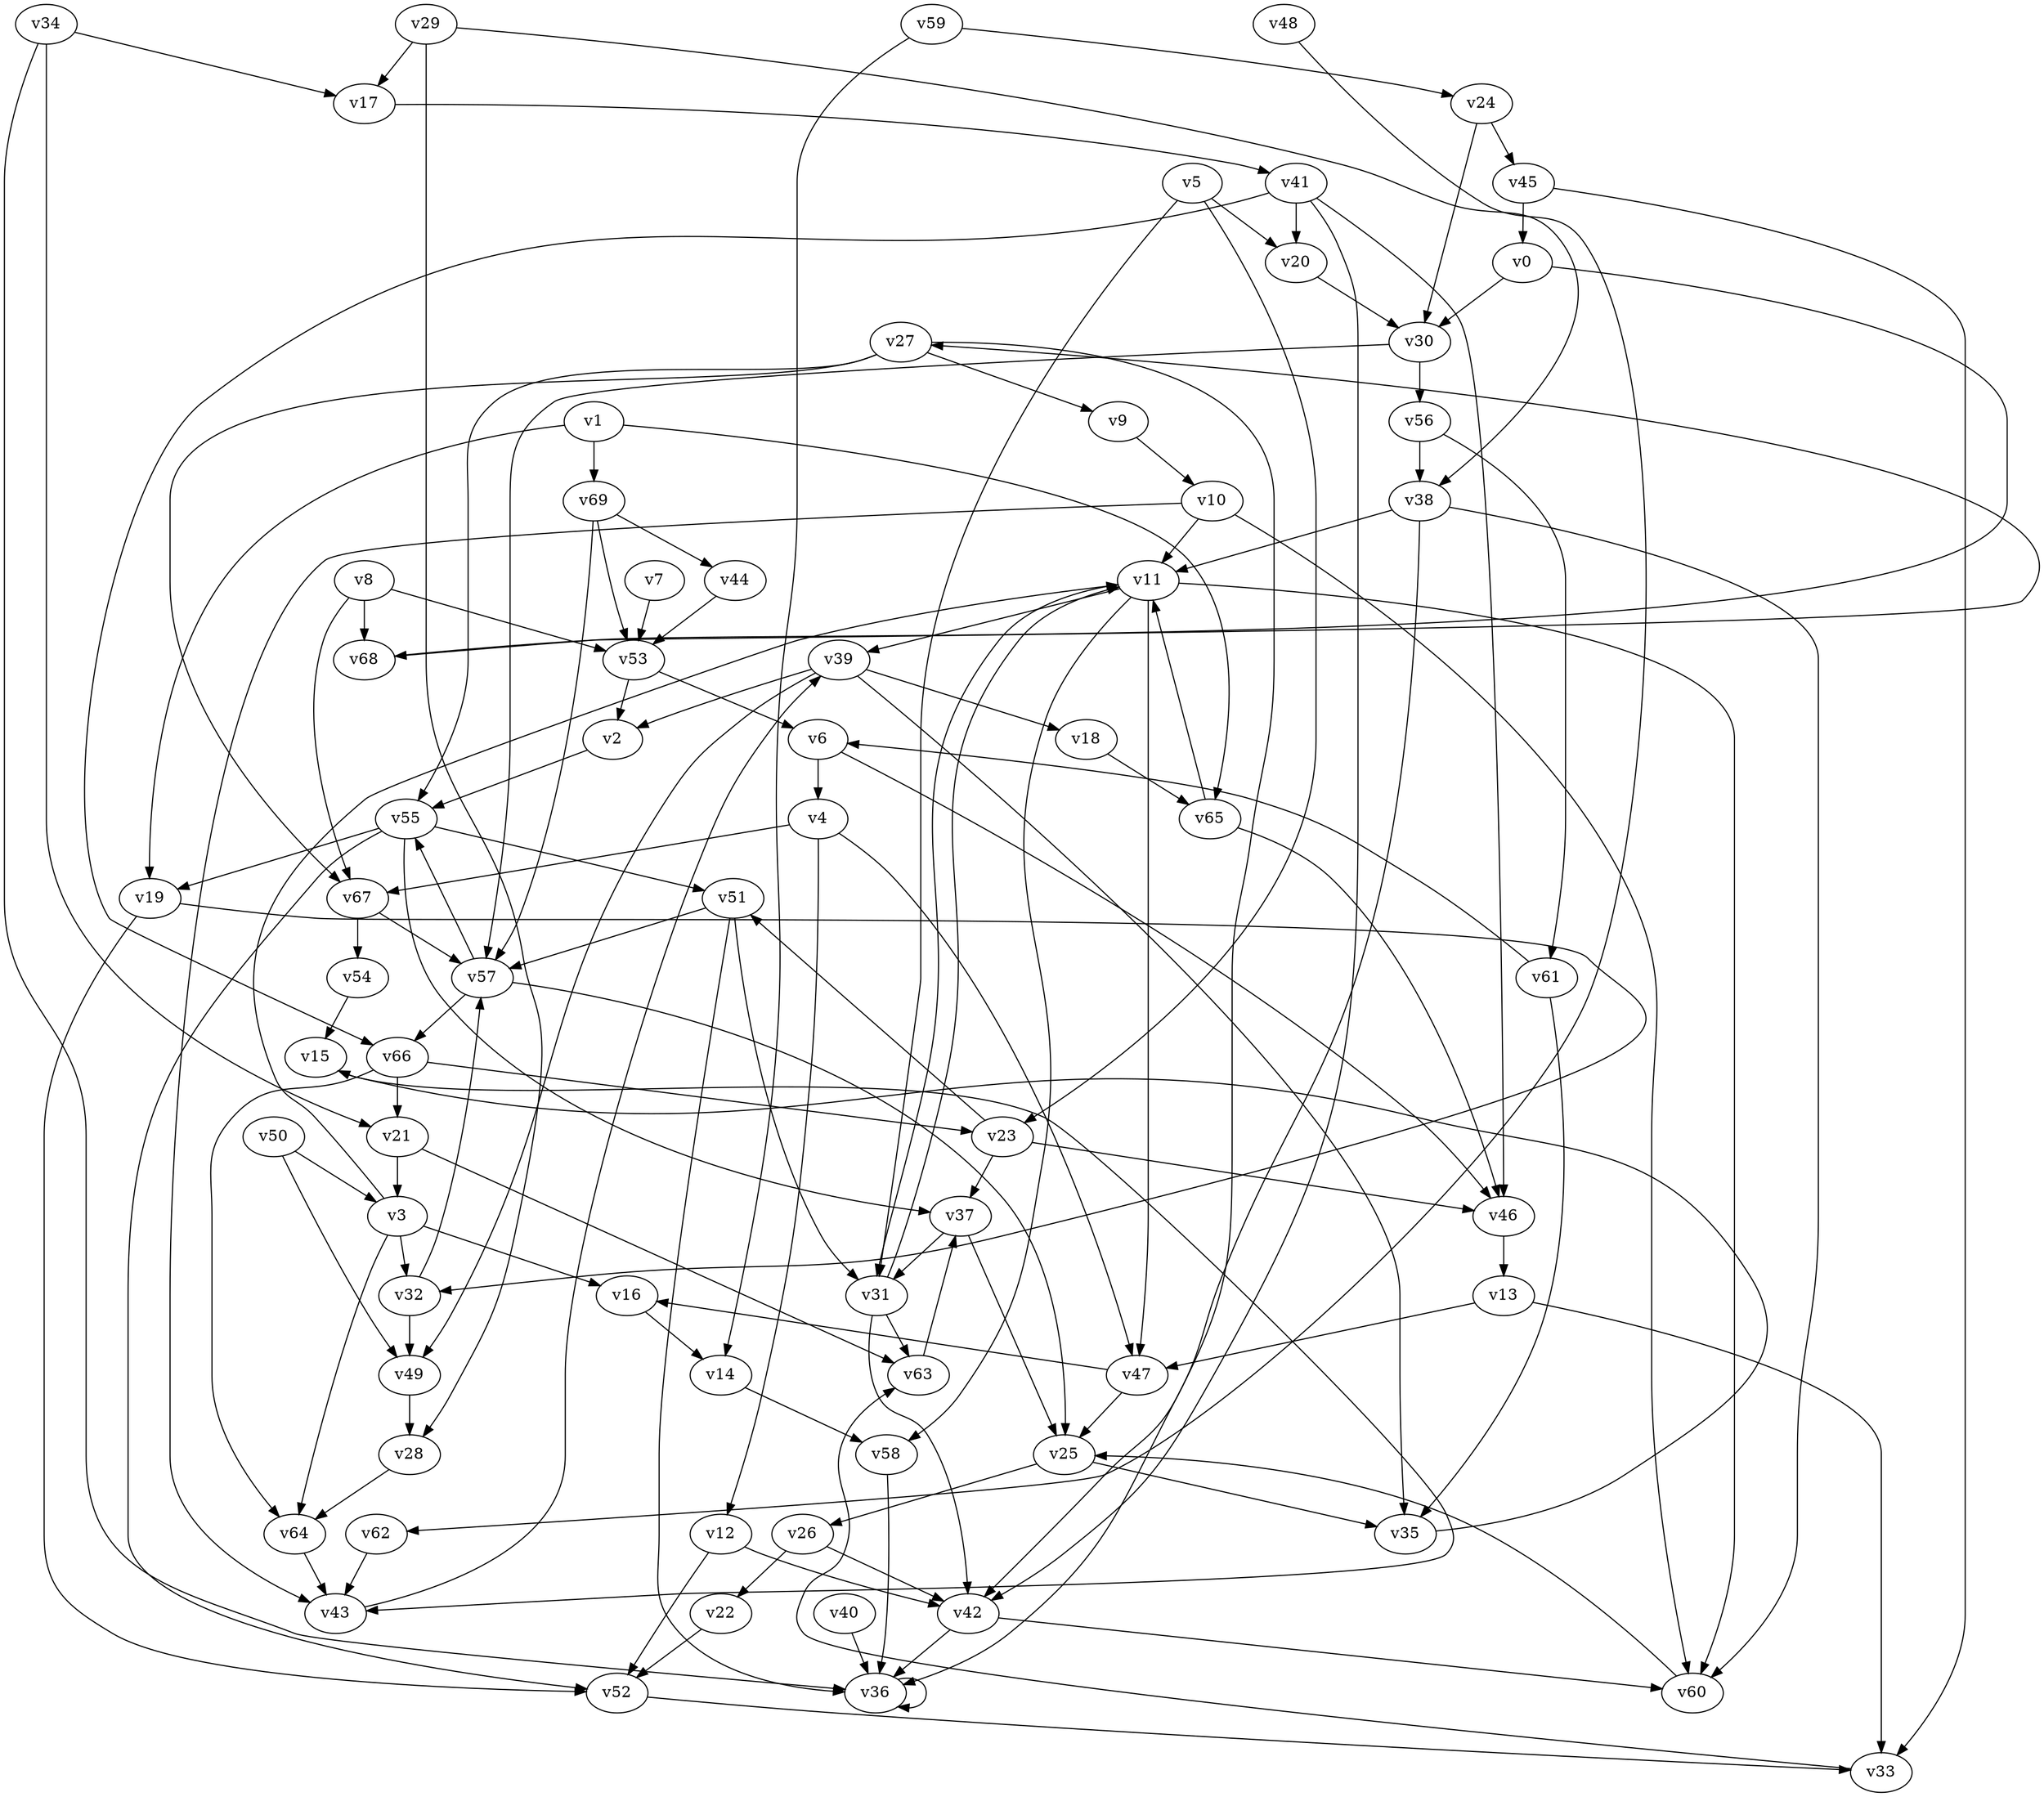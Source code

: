 // Benchmark game 97 - 70 vertices
// time_bound: 24
// targets: v6
digraph G {
    v0 [name="v0", player=0];
    v1 [name="v1", player=1];
    v2 [name="v2", player=0];
    v3 [name="v3", player=0];
    v4 [name="v4", player=0];
    v5 [name="v5", player=0];
    v6 [name="v6", player=1, target=1];
    v7 [name="v7", player=1];
    v8 [name="v8", player=0];
    v9 [name="v9", player=0];
    v10 [name="v10", player=0];
    v11 [name="v11", player=0];
    v12 [name="v12", player=0];
    v13 [name="v13", player=1];
    v14 [name="v14", player=1];
    v15 [name="v15", player=1];
    v16 [name="v16", player=1];
    v17 [name="v17", player=0];
    v18 [name="v18", player=0];
    v19 [name="v19", player=0];
    v20 [name="v20", player=1];
    v21 [name="v21", player=0];
    v22 [name="v22", player=1];
    v23 [name="v23", player=1];
    v24 [name="v24", player=0];
    v25 [name="v25", player=0];
    v26 [name="v26", player=1];
    v27 [name="v27", player=0];
    v28 [name="v28", player=0];
    v29 [name="v29", player=0];
    v30 [name="v30", player=0];
    v31 [name="v31", player=0];
    v32 [name="v32", player=1];
    v33 [name="v33", player=0];
    v34 [name="v34", player=0];
    v35 [name="v35", player=1];
    v36 [name="v36", player=0];
    v37 [name="v37", player=0];
    v38 [name="v38", player=1];
    v39 [name="v39", player=0];
    v40 [name="v40", player=0];
    v41 [name="v41", player=0];
    v42 [name="v42", player=0];
    v43 [name="v43", player=0];
    v44 [name="v44", player=1];
    v45 [name="v45", player=0];
    v46 [name="v46", player=0];
    v47 [name="v47", player=1];
    v48 [name="v48", player=0];
    v49 [name="v49", player=0];
    v50 [name="v50", player=0];
    v51 [name="v51", player=0];
    v52 [name="v52", player=1];
    v53 [name="v53", player=1];
    v54 [name="v54", player=1];
    v55 [name="v55", player=1];
    v56 [name="v56", player=0];
    v57 [name="v57", player=1];
    v58 [name="v58", player=1];
    v59 [name="v59", player=1];
    v60 [name="v60", player=1];
    v61 [name="v61", player=0];
    v62 [name="v62", player=0];
    v63 [name="v63", player=1];
    v64 [name="v64", player=1];
    v65 [name="v65", player=1];
    v66 [name="v66", player=0];
    v67 [name="v67", player=0];
    v68 [name="v68", player=1];
    v69 [name="v69", player=0];

    v0 -> v68 [constraint="t >= 2"];
    v1 -> v65;
    v2 -> v55;
    v3 -> v16;
    v4 -> v12;
    v5 -> v23;
    v6 -> v46;
    v7 -> v53;
    v8 -> v67;
    v9 -> v10;
    v10 -> v43;
    v11 -> v31 [constraint="t mod 2 == 1"];
    v12 -> v42;
    v13 -> v33;
    v14 -> v58;
    v15 -> v43 [constraint="t mod 4 == 2"];
    v16 -> v14;
    v17 -> v41;
    v18 -> v65;
    v19 -> v32 [constraint="t mod 4 == 0"];
    v20 -> v30;
    v21 -> v3;
    v22 -> v52;
    v23 -> v46;
    v24 -> v45;
    v25 -> v26;
    v26 -> v42;
    v27 -> v9;
    v28 -> v64;
    v29 -> v17;
    v30 -> v57;
    v31 -> v42;
    v32 -> v57;
    v33 -> v63 [constraint="t mod 3 == 1"];
    v34 -> v36;
    v35 -> v15 [constraint="t mod 5 == 1"];
    v36 -> v36;
    v37 -> v31;
    v38 -> v60;
    v39 -> v2;
    v40 -> v36;
    v41 -> v46;
    v42 -> v36;
    v43 -> v39;
    v44 -> v53;
    v45 -> v33;
    v46 -> v13;
    v47 -> v16 [constraint="t mod 4 == 3"];
    v48 -> v62 [constraint="t < 10"];
    v49 -> v28;
    v50 -> v3;
    v51 -> v57;
    v52 -> v33;
    v53 -> v2;
    v54 -> v15;
    v55 -> v19;
    v56 -> v61;
    v57 -> v25;
    v58 -> v36;
    v59 -> v14;
    v60 -> v25 [constraint="t < 15"];
    v61 -> v6 [constraint="t < 10"];
    v62 -> v43;
    v63 -> v37;
    v64 -> v43;
    v65 -> v46;
    v66 -> v23;
    v67 -> v54;
    v68 -> v27 [constraint="t mod 5 == 3"];
    v69 -> v53;
    v45 -> v0;
    v38 -> v11;
    v3 -> v64;
    v53 -> v6;
    v37 -> v25;
    v10 -> v60;
    v11 -> v47;
    v42 -> v60;
    v41 -> v20;
    v11 -> v58;
    v29 -> v28;
    v50 -> v49;
    v5 -> v31;
    v8 -> v53;
    v4 -> v67;
    v66 -> v64;
    v69 -> v44;
    v3 -> v11;
    v4 -> v47;
    v47 -> v25;
    v10 -> v11;
    v13 -> v47;
    v26 -> v22;
    v5 -> v20;
    v51 -> v36;
    v6 -> v4;
    v24 -> v30;
    v27 -> v55;
    v31 -> v63;
    v0 -> v30;
    v69 -> v57;
    v66 -> v21;
    v8 -> v68;
    v27 -> v67;
    v38 -> v36;
    v57 -> v66;
    v12 -> v52;
    v57 -> v55;
    v51 -> v31;
    v34 -> v17;
    v1 -> v69;
    v29 -> v38;
    v65 -> v11;
    v23 -> v37;
    v23 -> v51;
    v55 -> v37;
    v61 -> v35;
    v19 -> v52;
    v39 -> v35;
    v3 -> v32;
    v59 -> v24;
    v21 -> v63;
    v55 -> v52;
    v30 -> v56;
    v41 -> v66;
    v11 -> v60;
    v56 -> v38;
    v34 -> v21;
    v39 -> v49;
    v67 -> v57;
    v11 -> v39;
    v32 -> v49;
    v27 -> v42;
    v31 -> v11;
    v41 -> v42;
    v55 -> v51;
    v39 -> v18;
    v25 -> v35;
    v1 -> v19;
}
